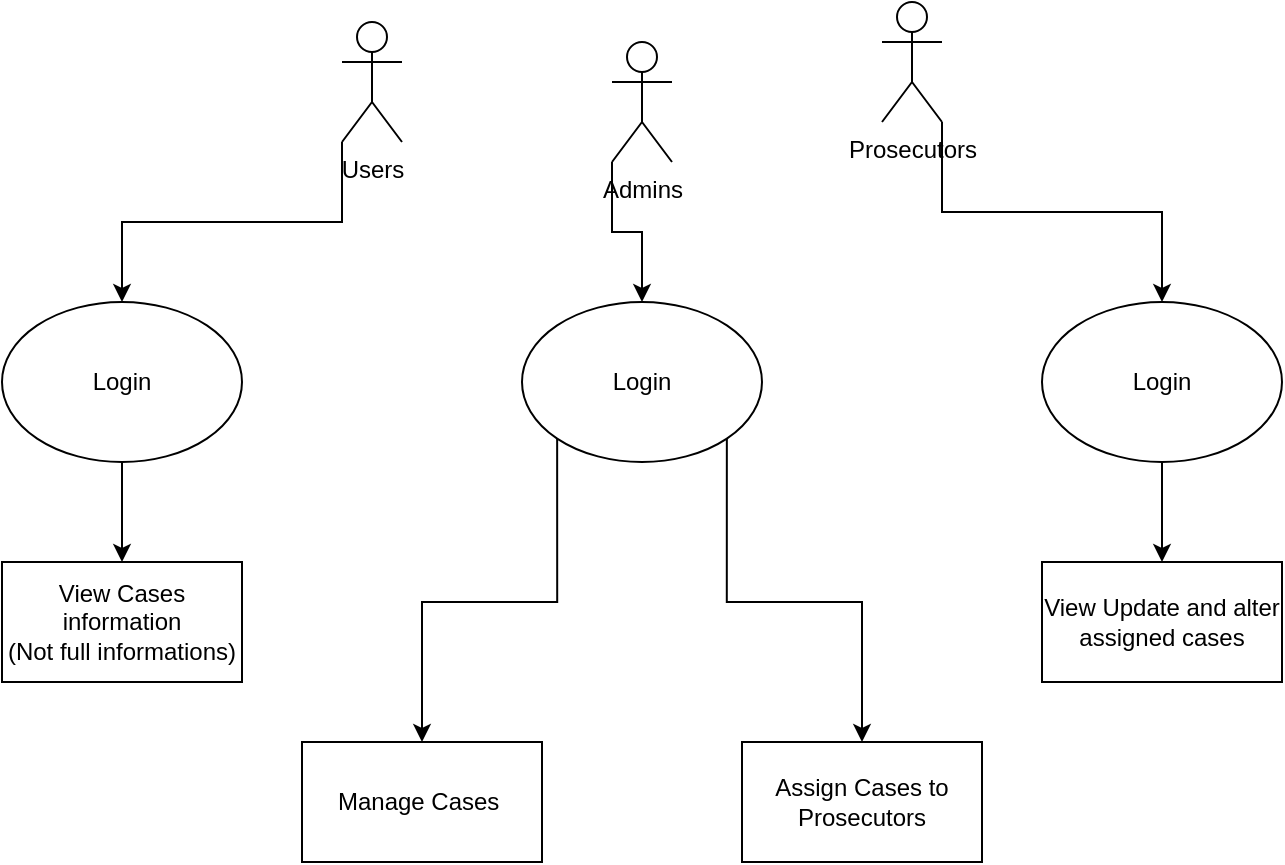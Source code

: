 <mxfile version="26.0.1">
  <diagram name="Page-1" id="X3YaCSp8oxL7MfngXXWX">
    <mxGraphModel dx="1434" dy="772" grid="1" gridSize="10" guides="1" tooltips="1" connect="1" arrows="1" fold="1" page="1" pageScale="1" pageWidth="850" pageHeight="1100" math="0" shadow="0">
      <root>
        <mxCell id="0" />
        <mxCell id="1" parent="0" />
        <mxCell id="yOvKHf8KI_yJCevXK5pf-15" style="edgeStyle=orthogonalEdgeStyle;rounded=0;orthogonalLoop=1;jettySize=auto;html=1;exitX=0;exitY=1;exitDx=0;exitDy=0;exitPerimeter=0;" edge="1" parent="1" source="yOvKHf8KI_yJCevXK5pf-1" target="yOvKHf8KI_yJCevXK5pf-14">
          <mxGeometry relative="1" as="geometry" />
        </mxCell>
        <mxCell id="yOvKHf8KI_yJCevXK5pf-1" value="Admins" style="shape=umlActor;verticalLabelPosition=bottom;verticalAlign=top;html=1;outlineConnect=0;" vertex="1" parent="1">
          <mxGeometry x="395" y="180" width="30" height="60" as="geometry" />
        </mxCell>
        <mxCell id="yOvKHf8KI_yJCevXK5pf-12" style="edgeStyle=orthogonalEdgeStyle;rounded=0;orthogonalLoop=1;jettySize=auto;html=1;exitX=0;exitY=1;exitDx=0;exitDy=0;exitPerimeter=0;" edge="1" parent="1" source="yOvKHf8KI_yJCevXK5pf-2" target="yOvKHf8KI_yJCevXK5pf-10">
          <mxGeometry relative="1" as="geometry" />
        </mxCell>
        <mxCell id="yOvKHf8KI_yJCevXK5pf-2" value="Users" style="shape=umlActor;verticalLabelPosition=bottom;verticalAlign=top;html=1;outlineConnect=0;" vertex="1" parent="1">
          <mxGeometry x="260" y="170" width="30" height="60" as="geometry" />
        </mxCell>
        <mxCell id="yOvKHf8KI_yJCevXK5pf-21" style="edgeStyle=orthogonalEdgeStyle;rounded=0;orthogonalLoop=1;jettySize=auto;html=1;exitX=1;exitY=1;exitDx=0;exitDy=0;exitPerimeter=0;entryX=0.5;entryY=0;entryDx=0;entryDy=0;" edge="1" parent="1" source="yOvKHf8KI_yJCevXK5pf-3" target="yOvKHf8KI_yJCevXK5pf-20">
          <mxGeometry relative="1" as="geometry" />
        </mxCell>
        <mxCell id="yOvKHf8KI_yJCevXK5pf-3" value="Prosecutors" style="shape=umlActor;verticalLabelPosition=bottom;verticalAlign=top;html=1;outlineConnect=0;" vertex="1" parent="1">
          <mxGeometry x="530" y="160" width="30" height="60" as="geometry" />
        </mxCell>
        <mxCell id="yOvKHf8KI_yJCevXK5pf-13" style="edgeStyle=orthogonalEdgeStyle;rounded=0;orthogonalLoop=1;jettySize=auto;html=1;exitX=0.5;exitY=1;exitDx=0;exitDy=0;" edge="1" parent="1" source="yOvKHf8KI_yJCevXK5pf-10" target="yOvKHf8KI_yJCevXK5pf-11">
          <mxGeometry relative="1" as="geometry" />
        </mxCell>
        <mxCell id="yOvKHf8KI_yJCevXK5pf-10" value="Login" style="ellipse;whiteSpace=wrap;html=1;" vertex="1" parent="1">
          <mxGeometry x="90" y="310" width="120" height="80" as="geometry" />
        </mxCell>
        <mxCell id="yOvKHf8KI_yJCevXK5pf-11" value="View Cases information&lt;div&gt;(Not full informations)&lt;/div&gt;" style="rounded=0;whiteSpace=wrap;html=1;" vertex="1" parent="1">
          <mxGeometry x="90" y="440" width="120" height="60" as="geometry" />
        </mxCell>
        <mxCell id="yOvKHf8KI_yJCevXK5pf-18" style="edgeStyle=orthogonalEdgeStyle;rounded=0;orthogonalLoop=1;jettySize=auto;html=1;exitX=0;exitY=1;exitDx=0;exitDy=0;" edge="1" parent="1" source="yOvKHf8KI_yJCevXK5pf-14" target="yOvKHf8KI_yJCevXK5pf-16">
          <mxGeometry relative="1" as="geometry" />
        </mxCell>
        <mxCell id="yOvKHf8KI_yJCevXK5pf-19" style="edgeStyle=orthogonalEdgeStyle;rounded=0;orthogonalLoop=1;jettySize=auto;html=1;exitX=1;exitY=1;exitDx=0;exitDy=0;entryX=0.5;entryY=0;entryDx=0;entryDy=0;" edge="1" parent="1" source="yOvKHf8KI_yJCevXK5pf-14" target="yOvKHf8KI_yJCevXK5pf-17">
          <mxGeometry relative="1" as="geometry" />
        </mxCell>
        <mxCell id="yOvKHf8KI_yJCevXK5pf-14" value="Login" style="ellipse;whiteSpace=wrap;html=1;" vertex="1" parent="1">
          <mxGeometry x="350" y="310" width="120" height="80" as="geometry" />
        </mxCell>
        <mxCell id="yOvKHf8KI_yJCevXK5pf-16" value="Manage Cases&amp;nbsp;" style="rounded=0;whiteSpace=wrap;html=1;" vertex="1" parent="1">
          <mxGeometry x="240" y="530" width="120" height="60" as="geometry" />
        </mxCell>
        <mxCell id="yOvKHf8KI_yJCevXK5pf-17" value="Assign Cases to Prosecutors" style="rounded=0;whiteSpace=wrap;html=1;" vertex="1" parent="1">
          <mxGeometry x="460" y="530" width="120" height="60" as="geometry" />
        </mxCell>
        <mxCell id="yOvKHf8KI_yJCevXK5pf-23" style="edgeStyle=orthogonalEdgeStyle;rounded=0;orthogonalLoop=1;jettySize=auto;html=1;exitX=0.5;exitY=1;exitDx=0;exitDy=0;" edge="1" parent="1" source="yOvKHf8KI_yJCevXK5pf-20" target="yOvKHf8KI_yJCevXK5pf-22">
          <mxGeometry relative="1" as="geometry" />
        </mxCell>
        <mxCell id="yOvKHf8KI_yJCevXK5pf-20" value="Login" style="ellipse;whiteSpace=wrap;html=1;" vertex="1" parent="1">
          <mxGeometry x="610" y="310" width="120" height="80" as="geometry" />
        </mxCell>
        <mxCell id="yOvKHf8KI_yJCevXK5pf-22" value="View Update and alter assigned cases" style="rounded=0;whiteSpace=wrap;html=1;" vertex="1" parent="1">
          <mxGeometry x="610" y="440" width="120" height="60" as="geometry" />
        </mxCell>
      </root>
    </mxGraphModel>
  </diagram>
</mxfile>
